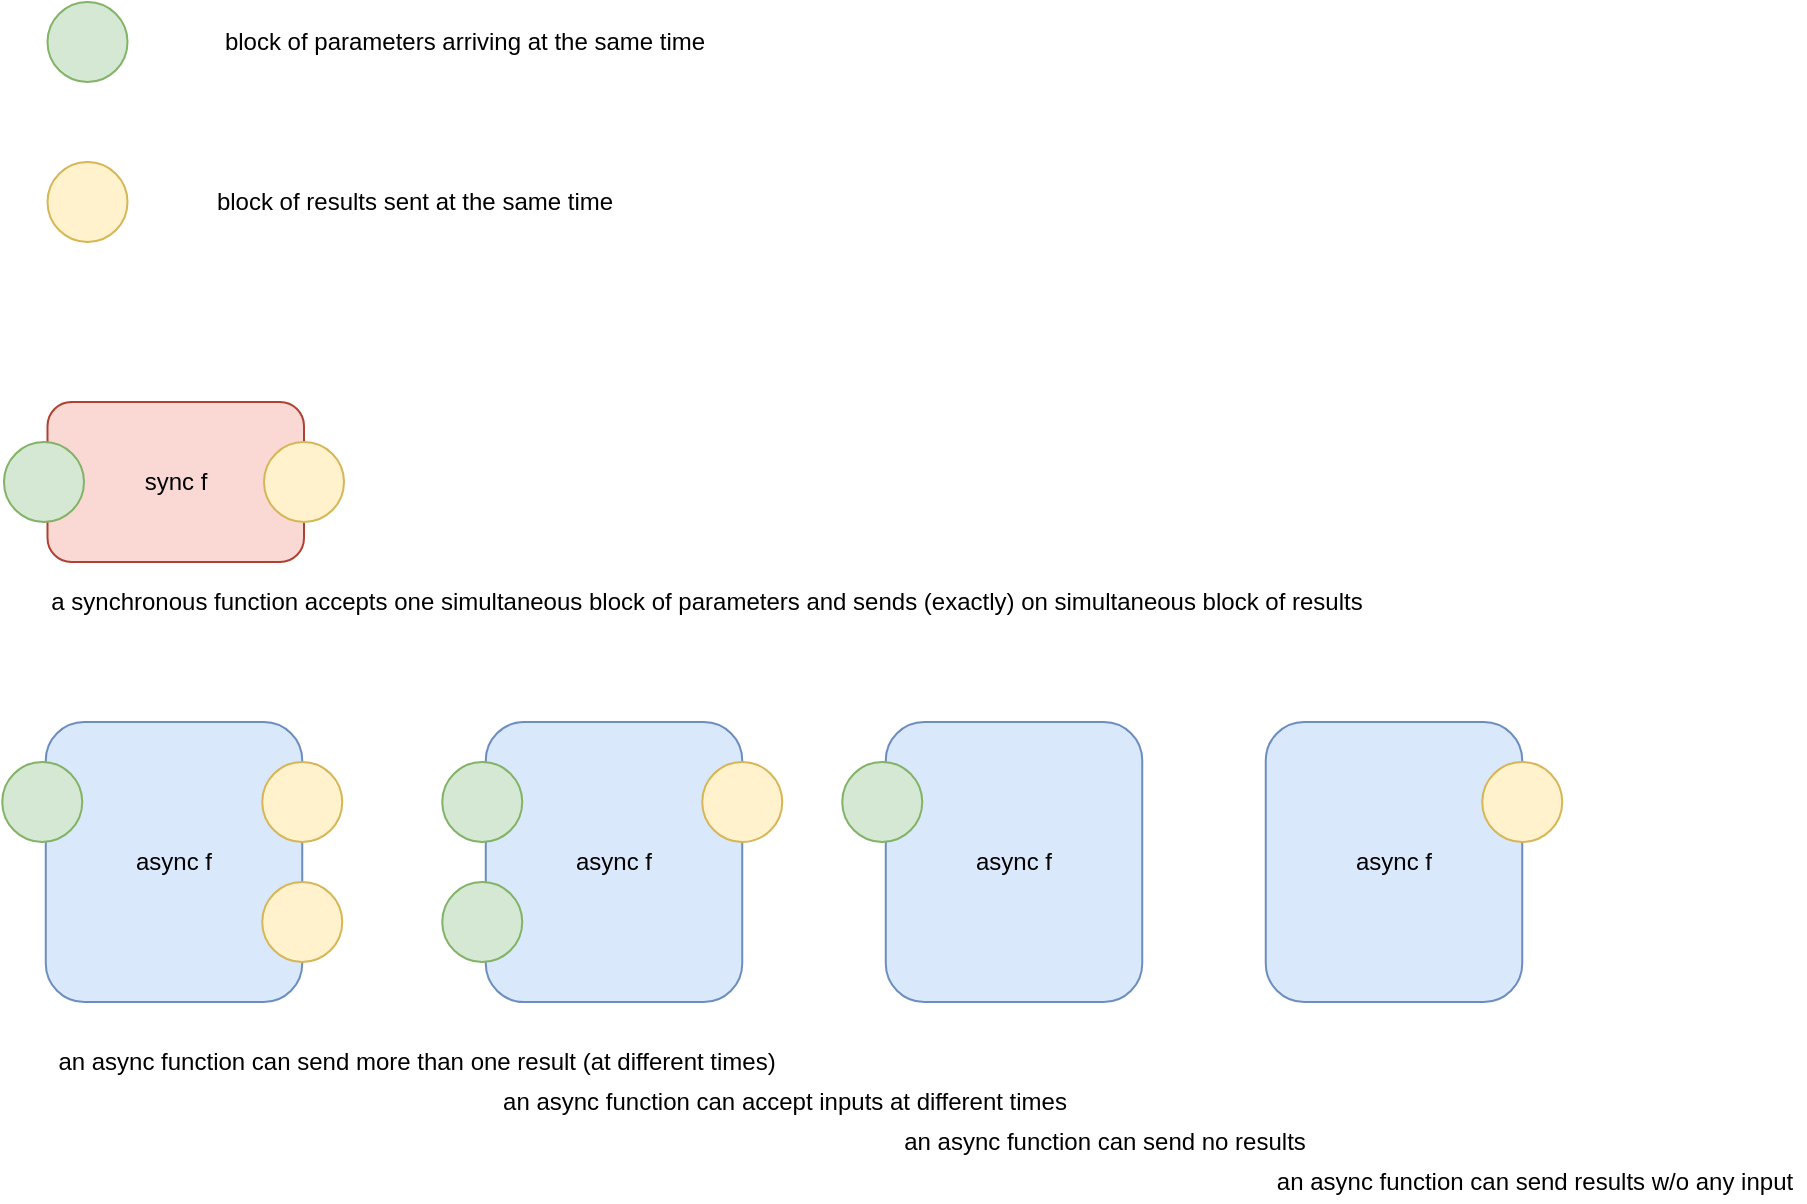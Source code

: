 <mxfile version="14.6.13" type="device" pages="2"><diagram id="Pl3DDQ5grAk0eJSOgAPl" name="Basics"><mxGraphModel dx="2206" dy="-2594" grid="1" gridSize="10" guides="1" tooltips="1" connect="1" arrows="1" fold="1" page="1" pageScale="1" pageWidth="1100" pageHeight="850" math="0" shadow="0"><root><mxCell id="0"/><mxCell id="1" parent="0"/><mxCell id="Ee6RJwuSidHHNp1tkpaU-6" value="sync f" style="rounded=1;whiteSpace=wrap;html=1;align=center;fillColor=#fad9d5;strokeColor=#ae4132;" vertex="1" parent="1"><mxGeometry x="-958.25" y="3640" width="128.25" height="80" as="geometry"/></mxCell><mxCell id="Ee6RJwuSidHHNp1tkpaU-7" value="" style="ellipse;whiteSpace=wrap;html=1;aspect=fixed;strokeColor=#82b366;align=center;fillColor=#d5e8d4;" vertex="1" parent="1"><mxGeometry x="-980" y="3660" width="40" height="40" as="geometry"/></mxCell><mxCell id="Ee6RJwuSidHHNp1tkpaU-9" value="" style="ellipse;whiteSpace=wrap;html=1;aspect=fixed;strokeColor=#d6b656;align=center;fillColor=#fff2cc;" vertex="1" parent="1"><mxGeometry x="-850" y="3660" width="40" height="40" as="geometry"/></mxCell><mxCell id="Ee6RJwuSidHHNp1tkpaU-10" value="async f" style="rounded=1;whiteSpace=wrap;html=1;align=center;fillColor=#dae8fc;strokeColor=#6c8ebf;" vertex="1" parent="1"><mxGeometry x="-959.12" y="3800" width="128.25" height="140" as="geometry"/></mxCell><mxCell id="Ee6RJwuSidHHNp1tkpaU-11" value="" style="ellipse;whiteSpace=wrap;html=1;aspect=fixed;strokeColor=#82b366;align=center;fillColor=#d5e8d4;" vertex="1" parent="1"><mxGeometry x="-980.87" y="3820" width="40" height="40" as="geometry"/></mxCell><mxCell id="Ee6RJwuSidHHNp1tkpaU-12" value="" style="ellipse;whiteSpace=wrap;html=1;aspect=fixed;strokeColor=#d6b656;align=center;fillColor=#fff2cc;" vertex="1" parent="1"><mxGeometry x="-850.87" y="3820" width="40" height="40" as="geometry"/></mxCell><mxCell id="Ee6RJwuSidHHNp1tkpaU-13" value="" style="ellipse;whiteSpace=wrap;html=1;aspect=fixed;strokeColor=#d6b656;align=center;fillColor=#fff2cc;" vertex="1" parent="1"><mxGeometry x="-850.87" y="3880" width="40" height="40" as="geometry"/></mxCell><mxCell id="Ee6RJwuSidHHNp1tkpaU-31" value="async f" style="rounded=1;whiteSpace=wrap;html=1;align=center;fillColor=#dae8fc;strokeColor=#6c8ebf;" vertex="1" parent="1"><mxGeometry x="-739.12" y="3800" width="128.25" height="140" as="geometry"/></mxCell><mxCell id="Ee6RJwuSidHHNp1tkpaU-32" value="" style="ellipse;whiteSpace=wrap;html=1;aspect=fixed;strokeColor=#82b366;align=center;fillColor=#d5e8d4;" vertex="1" parent="1"><mxGeometry x="-760.87" y="3820" width="40" height="40" as="geometry"/></mxCell><mxCell id="Ee6RJwuSidHHNp1tkpaU-33" value="" style="ellipse;whiteSpace=wrap;html=1;aspect=fixed;strokeColor=#d6b656;align=center;fillColor=#fff2cc;" vertex="1" parent="1"><mxGeometry x="-630.87" y="3820" width="40" height="40" as="geometry"/></mxCell><mxCell id="Ee6RJwuSidHHNp1tkpaU-35" value="" style="ellipse;whiteSpace=wrap;html=1;aspect=fixed;strokeColor=#82b366;align=center;fillColor=#d5e8d4;" vertex="1" parent="1"><mxGeometry x="-760.87" y="3880" width="40" height="40" as="geometry"/></mxCell><mxCell id="Ee6RJwuSidHHNp1tkpaU-36" value="async f" style="rounded=1;whiteSpace=wrap;html=1;align=center;fillColor=#dae8fc;strokeColor=#6c8ebf;" vertex="1" parent="1"><mxGeometry x="-539.12" y="3800" width="128.25" height="140" as="geometry"/></mxCell><mxCell id="Ee6RJwuSidHHNp1tkpaU-37" value="" style="ellipse;whiteSpace=wrap;html=1;aspect=fixed;strokeColor=#82b366;align=center;fillColor=#d5e8d4;" vertex="1" parent="1"><mxGeometry x="-560.87" y="3820" width="40" height="40" as="geometry"/></mxCell><mxCell id="Ee6RJwuSidHHNp1tkpaU-40" value="async f" style="rounded=1;whiteSpace=wrap;html=1;align=center;fillColor=#dae8fc;strokeColor=#6c8ebf;" vertex="1" parent="1"><mxGeometry x="-349.12" y="3800" width="128.25" height="140" as="geometry"/></mxCell><mxCell id="Ee6RJwuSidHHNp1tkpaU-43" value="" style="ellipse;whiteSpace=wrap;html=1;aspect=fixed;strokeColor=#d6b656;align=center;fillColor=#fff2cc;" vertex="1" parent="1"><mxGeometry x="-240.87" y="3820" width="40" height="40" as="geometry"/></mxCell><mxCell id="Ee6RJwuSidHHNp1tkpaU-44" value="" style="ellipse;whiteSpace=wrap;html=1;aspect=fixed;strokeColor=#82b366;align=center;fillColor=#d5e8d4;" vertex="1" parent="1"><mxGeometry x="-958.25" y="3440" width="40" height="40" as="geometry"/></mxCell><mxCell id="Ee6RJwuSidHHNp1tkpaU-45" value="block of parameters arriving at the same time" style="text;html=1;align=center;verticalAlign=middle;resizable=0;points=[];autosize=1;strokeColor=none;" vertex="1" parent="1"><mxGeometry x="-880" y="3450" width="260" height="20" as="geometry"/></mxCell><mxCell id="Ee6RJwuSidHHNp1tkpaU-46" value="" style="ellipse;whiteSpace=wrap;html=1;aspect=fixed;strokeColor=#d6b656;align=center;fillColor=#fff2cc;" vertex="1" parent="1"><mxGeometry x="-958.25" y="3520" width="40" height="40" as="geometry"/></mxCell><mxCell id="Ee6RJwuSidHHNp1tkpaU-47" value="block of results sent at the same time" style="text;html=1;align=center;verticalAlign=middle;resizable=0;points=[];autosize=1;strokeColor=none;" vertex="1" parent="1"><mxGeometry x="-880" y="3530" width="210" height="20" as="geometry"/></mxCell><mxCell id="Ee6RJwuSidHHNp1tkpaU-48" value="a synchronous function accepts one simultaneous block of parameters and sends (exactly) on simultaneous block of results" style="text;html=1;align=center;verticalAlign=middle;resizable=0;points=[];autosize=1;strokeColor=none;" vertex="1" parent="1"><mxGeometry x="-964.12" y="3730" width="670" height="20" as="geometry"/></mxCell><mxCell id="Ee6RJwuSidHHNp1tkpaU-49" value="an async function can send more than one result (at different times)" style="text;html=1;align=center;verticalAlign=middle;resizable=0;points=[];autosize=1;strokeColor=none;" vertex="1" parent="1"><mxGeometry x="-959.12" y="3960" width="370" height="20" as="geometry"/></mxCell><mxCell id="Ee6RJwuSidHHNp1tkpaU-50" value="an async function can accept inputs at different times" style="text;html=1;align=center;verticalAlign=middle;resizable=0;points=[];autosize=1;strokeColor=none;" vertex="1" parent="1"><mxGeometry x="-740" y="3980" width="300" height="20" as="geometry"/></mxCell><mxCell id="Ee6RJwuSidHHNp1tkpaU-51" value="an async function can send no results" style="text;html=1;align=center;verticalAlign=middle;resizable=0;points=[];autosize=1;strokeColor=none;" vertex="1" parent="1"><mxGeometry x="-540" y="4000" width="220" height="20" as="geometry"/></mxCell><mxCell id="Ee6RJwuSidHHNp1tkpaU-52" value="an async function can send results w/o any input" style="text;html=1;align=center;verticalAlign=middle;resizable=0;points=[];autosize=1;strokeColor=none;" vertex="1" parent="1"><mxGeometry x="-350" y="4020" width="270" height="20" as="geometry"/></mxCell></root></mxGraphModel></diagram><diagram id="aLk6SfYJDPyjbg_L9BOP" name="Rewrite"><mxGraphModel dx="2206" dy="-2594" grid="1" gridSize="10" guides="1" tooltips="1" connect="1" arrows="1" fold="1" page="1" pageScale="1" pageWidth="1100" pageHeight="850" math="0" shadow="0"><root><mxCell id="wApJSZ6wXsSWFRJFkujy-0"/><mxCell id="wApJSZ6wXsSWFRJFkujy-1" parent="wApJSZ6wXsSWFRJFkujy-0"/><mxCell id="wApJSZ6wXsSWFRJFkujy-2" value="async g" style="rounded=1;whiteSpace=wrap;html=1;align=center;fillColor=#dae8fc;strokeColor=#6c8ebf;" vertex="1" parent="wApJSZ6wXsSWFRJFkujy-1"><mxGeometry x="-837.37" y="3440" width="128.25" height="80" as="geometry"/></mxCell><mxCell id="wApJSZ6wXsSWFRJFkujy-3" value="" style="ellipse;whiteSpace=wrap;html=1;aspect=fixed;strokeColor=#82b366;align=center;fillColor=#d5e8d4;" vertex="1" parent="wApJSZ6wXsSWFRJFkujy-1"><mxGeometry x="-859.12" y="3460" width="40" height="40" as="geometry"/></mxCell><mxCell id="wApJSZ6wXsSWFRJFkujy-4" value="" style="ellipse;whiteSpace=wrap;html=1;aspect=fixed;strokeColor=#d6b656;align=center;fillColor=#fff2cc;" vertex="1" parent="wApJSZ6wXsSWFRJFkujy-1"><mxGeometry x="-729.12" y="3460" width="40" height="40" as="geometry"/></mxCell><mxCell id="wApJSZ6wXsSWFRJFkujy-5" value="" style="shape=flexArrow;endArrow=classic;html=1;" edge="1" parent="wApJSZ6wXsSWFRJFkujy-1"><mxGeometry width="50" height="50" relative="1" as="geometry"><mxPoint x="-660" y="3480" as="sourcePoint"/><mxPoint x="-580" y="3480" as="targetPoint"/></mxGeometry></mxCell><mxCell id="wApJSZ6wXsSWFRJFkujy-6" value="sync g" style="rounded=1;whiteSpace=wrap;html=1;align=center;fillColor=#f8cecc;strokeColor=#b85450;" vertex="1" parent="wApJSZ6wXsSWFRJFkujy-1"><mxGeometry x="-528.25" y="3440" width="128.25" height="80" as="geometry"/></mxCell><mxCell id="wApJSZ6wXsSWFRJFkujy-7" value="" style="ellipse;whiteSpace=wrap;html=1;aspect=fixed;strokeColor=#82b366;align=center;fillColor=#d5e8d4;" vertex="1" parent="wApJSZ6wXsSWFRJFkujy-1"><mxGeometry x="-550" y="3460" width="40" height="40" as="geometry"/></mxCell><mxCell id="wApJSZ6wXsSWFRJFkujy-8" value="" style="ellipse;whiteSpace=wrap;html=1;aspect=fixed;strokeColor=#d6b656;align=center;fillColor=#fff2cc;" vertex="1" parent="wApJSZ6wXsSWFRJFkujy-1"><mxGeometry x="-420" y="3460" width="40" height="40" as="geometry"/></mxCell></root></mxGraphModel></diagram></mxfile>